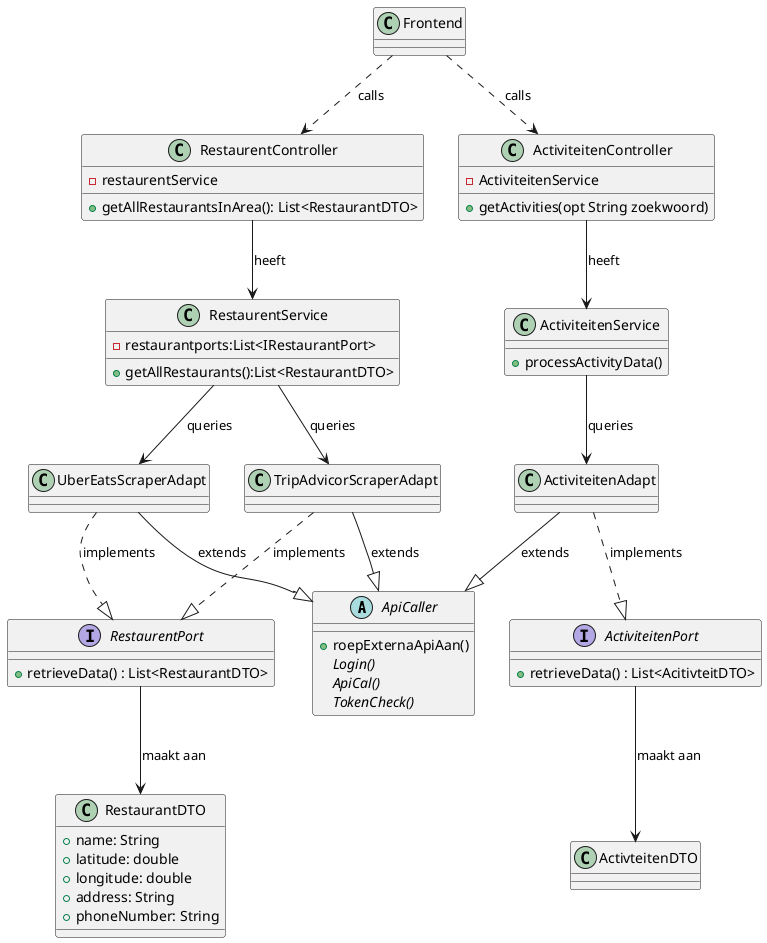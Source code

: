 @startuml

abstract class ApiCaller {
    + roepExternaApiAan()
    Login() {abstract}
    ApiCal() {abstract}
    TokenCheck() {abstract}
}

interface RestaurentPort {
  +  retrieveData() : List<RestaurantDTO>
}

interface ActiviteitenPort {
  +  retrieveData() : List<AcitivteitDTO>
}

class RestaurentController {
  - restaurentService
  + getAllRestaurantsInArea(): List<RestaurantDTO>
}

class ActiviteitenController {
  - ActiviteitenService
  + getActivities(opt String zoekwoord)
}

class RestaurentService {
  - restaurantports:List<IRestaurantPort>
  + getAllRestaurants():List<RestaurantDTO>
}

class ActiviteitenService {
  + processActivityData()
}

class UberEatsScraperAdapt  {
}

class TripAdvicorScraperAdapt  {
}

class ActiviteitenAdapt {
}

class RestaurantDTO{
    + name: String
    + latitude: double
    + longitude: double
    + address: String
    + phoneNumber: String
}

Frontend ..> RestaurentController : "calls"
Frontend ..> ActiviteitenController : "calls"

RestaurentController --> RestaurentService : "heeft"
ActiviteitenController --> ActiviteitenService : "heeft"

RestaurentService --> UberEatsScraperAdapt  : "queries"
RestaurentService --> TripAdvicorScraperAdapt : "queries"
ActiviteitenService --> ActiviteitenAdapt : "queries"

UberEatsScraperAdapt  ..|> RestaurentPort : "implements"
TripAdvicorScraperAdapt ..|> RestaurentPort : "implements"
ActiviteitenAdapt ..|> ActiviteitenPort : "implements"

UberEatsScraperAdapt  --|> ApiCaller : "extends"
TripAdvicorScraperAdapt --|> ApiCaller : "extends"
ActiviteitenAdapt --|> ApiCaller : "extends"

RestaurentPort --> RestaurantDTO : maakt aan
ActiviteitenPort --> ActivteitenDTO: maakt aan

@enduml
